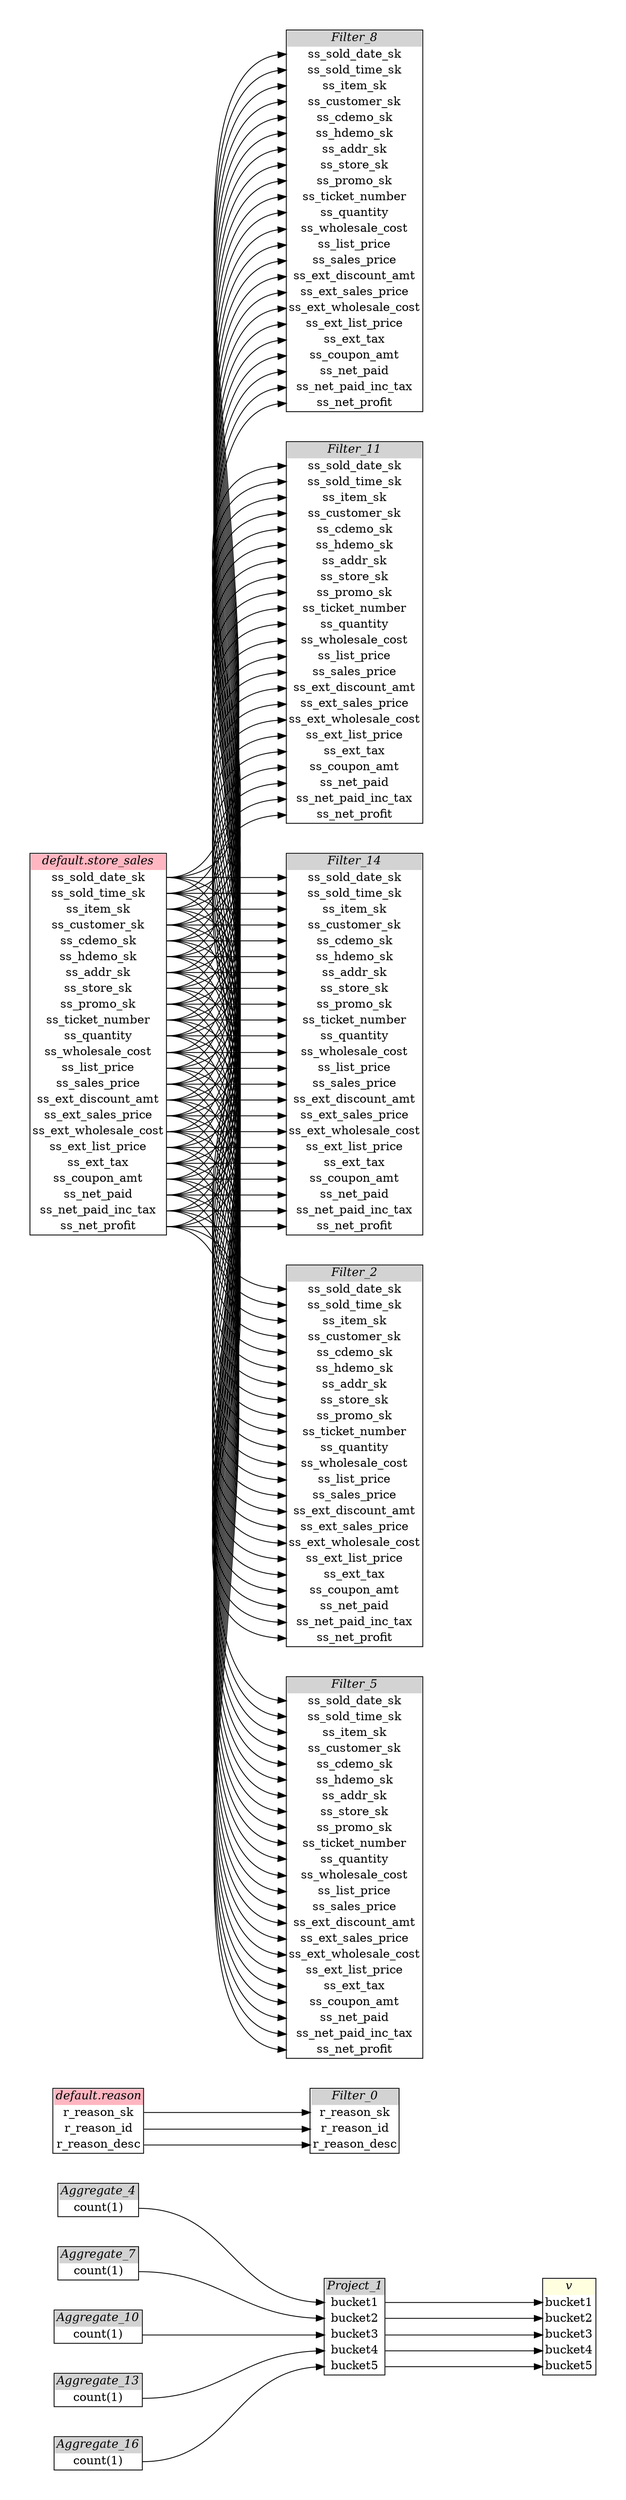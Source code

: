 // Automatically generated by TPCDSFlowTestSuite


digraph {
  graph [pad="0.5", nodesep="0.5", ranksep="2", fontname="Helvetica"];
  node [shape=plain]
  rankdir=LR;

  
"Aggregate_10" [label=<
<table border="1" cellborder="0" cellspacing="0">
  <tr><td bgcolor="lightgray" port="nodeName"><i>Aggregate_10</i></td></tr>
  <tr><td port="0">count(1)</td></tr>
</table>>];
     

"Aggregate_13" [label=<
<table border="1" cellborder="0" cellspacing="0">
  <tr><td bgcolor="lightgray" port="nodeName"><i>Aggregate_13</i></td></tr>
  <tr><td port="0">count(1)</td></tr>
</table>>];
     

"Aggregate_16" [label=<
<table border="1" cellborder="0" cellspacing="0">
  <tr><td bgcolor="lightgray" port="nodeName"><i>Aggregate_16</i></td></tr>
  <tr><td port="0">count(1)</td></tr>
</table>>];
     

"Aggregate_4" [label=<
<table border="1" cellborder="0" cellspacing="0">
  <tr><td bgcolor="lightgray" port="nodeName"><i>Aggregate_4</i></td></tr>
  <tr><td port="0">count(1)</td></tr>
</table>>];
     

"Aggregate_7" [label=<
<table border="1" cellborder="0" cellspacing="0">
  <tr><td bgcolor="lightgray" port="nodeName"><i>Aggregate_7</i></td></tr>
  <tr><td port="0">count(1)</td></tr>
</table>>];
     

"Filter_0" [label=<
<table border="1" cellborder="0" cellspacing="0">
  <tr><td bgcolor="lightgray" port="nodeName"><i>Filter_0</i></td></tr>
  <tr><td port="0">r_reason_sk</td></tr>
<tr><td port="1">r_reason_id</td></tr>
<tr><td port="2">r_reason_desc</td></tr>
</table>>];
     

"Filter_11" [label=<
<table border="1" cellborder="0" cellspacing="0">
  <tr><td bgcolor="lightgray" port="nodeName"><i>Filter_11</i></td></tr>
  <tr><td port="0">ss_sold_date_sk</td></tr>
<tr><td port="1">ss_sold_time_sk</td></tr>
<tr><td port="2">ss_item_sk</td></tr>
<tr><td port="3">ss_customer_sk</td></tr>
<tr><td port="4">ss_cdemo_sk</td></tr>
<tr><td port="5">ss_hdemo_sk</td></tr>
<tr><td port="6">ss_addr_sk</td></tr>
<tr><td port="7">ss_store_sk</td></tr>
<tr><td port="8">ss_promo_sk</td></tr>
<tr><td port="9">ss_ticket_number</td></tr>
<tr><td port="10">ss_quantity</td></tr>
<tr><td port="11">ss_wholesale_cost</td></tr>
<tr><td port="12">ss_list_price</td></tr>
<tr><td port="13">ss_sales_price</td></tr>
<tr><td port="14">ss_ext_discount_amt</td></tr>
<tr><td port="15">ss_ext_sales_price</td></tr>
<tr><td port="16">ss_ext_wholesale_cost</td></tr>
<tr><td port="17">ss_ext_list_price</td></tr>
<tr><td port="18">ss_ext_tax</td></tr>
<tr><td port="19">ss_coupon_amt</td></tr>
<tr><td port="20">ss_net_paid</td></tr>
<tr><td port="21">ss_net_paid_inc_tax</td></tr>
<tr><td port="22">ss_net_profit</td></tr>
</table>>];
     

"Filter_14" [label=<
<table border="1" cellborder="0" cellspacing="0">
  <tr><td bgcolor="lightgray" port="nodeName"><i>Filter_14</i></td></tr>
  <tr><td port="0">ss_sold_date_sk</td></tr>
<tr><td port="1">ss_sold_time_sk</td></tr>
<tr><td port="2">ss_item_sk</td></tr>
<tr><td port="3">ss_customer_sk</td></tr>
<tr><td port="4">ss_cdemo_sk</td></tr>
<tr><td port="5">ss_hdemo_sk</td></tr>
<tr><td port="6">ss_addr_sk</td></tr>
<tr><td port="7">ss_store_sk</td></tr>
<tr><td port="8">ss_promo_sk</td></tr>
<tr><td port="9">ss_ticket_number</td></tr>
<tr><td port="10">ss_quantity</td></tr>
<tr><td port="11">ss_wholesale_cost</td></tr>
<tr><td port="12">ss_list_price</td></tr>
<tr><td port="13">ss_sales_price</td></tr>
<tr><td port="14">ss_ext_discount_amt</td></tr>
<tr><td port="15">ss_ext_sales_price</td></tr>
<tr><td port="16">ss_ext_wholesale_cost</td></tr>
<tr><td port="17">ss_ext_list_price</td></tr>
<tr><td port="18">ss_ext_tax</td></tr>
<tr><td port="19">ss_coupon_amt</td></tr>
<tr><td port="20">ss_net_paid</td></tr>
<tr><td port="21">ss_net_paid_inc_tax</td></tr>
<tr><td port="22">ss_net_profit</td></tr>
</table>>];
     

"Filter_2" [label=<
<table border="1" cellborder="0" cellspacing="0">
  <tr><td bgcolor="lightgray" port="nodeName"><i>Filter_2</i></td></tr>
  <tr><td port="0">ss_sold_date_sk</td></tr>
<tr><td port="1">ss_sold_time_sk</td></tr>
<tr><td port="2">ss_item_sk</td></tr>
<tr><td port="3">ss_customer_sk</td></tr>
<tr><td port="4">ss_cdemo_sk</td></tr>
<tr><td port="5">ss_hdemo_sk</td></tr>
<tr><td port="6">ss_addr_sk</td></tr>
<tr><td port="7">ss_store_sk</td></tr>
<tr><td port="8">ss_promo_sk</td></tr>
<tr><td port="9">ss_ticket_number</td></tr>
<tr><td port="10">ss_quantity</td></tr>
<tr><td port="11">ss_wholesale_cost</td></tr>
<tr><td port="12">ss_list_price</td></tr>
<tr><td port="13">ss_sales_price</td></tr>
<tr><td port="14">ss_ext_discount_amt</td></tr>
<tr><td port="15">ss_ext_sales_price</td></tr>
<tr><td port="16">ss_ext_wholesale_cost</td></tr>
<tr><td port="17">ss_ext_list_price</td></tr>
<tr><td port="18">ss_ext_tax</td></tr>
<tr><td port="19">ss_coupon_amt</td></tr>
<tr><td port="20">ss_net_paid</td></tr>
<tr><td port="21">ss_net_paid_inc_tax</td></tr>
<tr><td port="22">ss_net_profit</td></tr>
</table>>];
     

"Filter_5" [label=<
<table border="1" cellborder="0" cellspacing="0">
  <tr><td bgcolor="lightgray" port="nodeName"><i>Filter_5</i></td></tr>
  <tr><td port="0">ss_sold_date_sk</td></tr>
<tr><td port="1">ss_sold_time_sk</td></tr>
<tr><td port="2">ss_item_sk</td></tr>
<tr><td port="3">ss_customer_sk</td></tr>
<tr><td port="4">ss_cdemo_sk</td></tr>
<tr><td port="5">ss_hdemo_sk</td></tr>
<tr><td port="6">ss_addr_sk</td></tr>
<tr><td port="7">ss_store_sk</td></tr>
<tr><td port="8">ss_promo_sk</td></tr>
<tr><td port="9">ss_ticket_number</td></tr>
<tr><td port="10">ss_quantity</td></tr>
<tr><td port="11">ss_wholesale_cost</td></tr>
<tr><td port="12">ss_list_price</td></tr>
<tr><td port="13">ss_sales_price</td></tr>
<tr><td port="14">ss_ext_discount_amt</td></tr>
<tr><td port="15">ss_ext_sales_price</td></tr>
<tr><td port="16">ss_ext_wholesale_cost</td></tr>
<tr><td port="17">ss_ext_list_price</td></tr>
<tr><td port="18">ss_ext_tax</td></tr>
<tr><td port="19">ss_coupon_amt</td></tr>
<tr><td port="20">ss_net_paid</td></tr>
<tr><td port="21">ss_net_paid_inc_tax</td></tr>
<tr><td port="22">ss_net_profit</td></tr>
</table>>];
     

"Filter_8" [label=<
<table border="1" cellborder="0" cellspacing="0">
  <tr><td bgcolor="lightgray" port="nodeName"><i>Filter_8</i></td></tr>
  <tr><td port="0">ss_sold_date_sk</td></tr>
<tr><td port="1">ss_sold_time_sk</td></tr>
<tr><td port="2">ss_item_sk</td></tr>
<tr><td port="3">ss_customer_sk</td></tr>
<tr><td port="4">ss_cdemo_sk</td></tr>
<tr><td port="5">ss_hdemo_sk</td></tr>
<tr><td port="6">ss_addr_sk</td></tr>
<tr><td port="7">ss_store_sk</td></tr>
<tr><td port="8">ss_promo_sk</td></tr>
<tr><td port="9">ss_ticket_number</td></tr>
<tr><td port="10">ss_quantity</td></tr>
<tr><td port="11">ss_wholesale_cost</td></tr>
<tr><td port="12">ss_list_price</td></tr>
<tr><td port="13">ss_sales_price</td></tr>
<tr><td port="14">ss_ext_discount_amt</td></tr>
<tr><td port="15">ss_ext_sales_price</td></tr>
<tr><td port="16">ss_ext_wholesale_cost</td></tr>
<tr><td port="17">ss_ext_list_price</td></tr>
<tr><td port="18">ss_ext_tax</td></tr>
<tr><td port="19">ss_coupon_amt</td></tr>
<tr><td port="20">ss_net_paid</td></tr>
<tr><td port="21">ss_net_paid_inc_tax</td></tr>
<tr><td port="22">ss_net_profit</td></tr>
</table>>];
     

"Project_1" [label=<
<table border="1" cellborder="0" cellspacing="0">
  <tr><td bgcolor="lightgray" port="nodeName"><i>Project_1</i></td></tr>
  <tr><td port="0">bucket1</td></tr>
<tr><td port="1">bucket2</td></tr>
<tr><td port="2">bucket3</td></tr>
<tr><td port="3">bucket4</td></tr>
<tr><td port="4">bucket5</td></tr>
</table>>];
     

"default.reason" [label=<
<table border="1" cellborder="0" cellspacing="0">
  <tr><td bgcolor="lightpink" port="nodeName"><i>default.reason</i></td></tr>
  <tr><td port="0">r_reason_sk</td></tr>
<tr><td port="1">r_reason_id</td></tr>
<tr><td port="2">r_reason_desc</td></tr>
</table>>];
     

"default.store_sales" [label=<
<table border="1" cellborder="0" cellspacing="0">
  <tr><td bgcolor="lightpink" port="nodeName"><i>default.store_sales</i></td></tr>
  <tr><td port="0">ss_sold_date_sk</td></tr>
<tr><td port="1">ss_sold_time_sk</td></tr>
<tr><td port="2">ss_item_sk</td></tr>
<tr><td port="3">ss_customer_sk</td></tr>
<tr><td port="4">ss_cdemo_sk</td></tr>
<tr><td port="5">ss_hdemo_sk</td></tr>
<tr><td port="6">ss_addr_sk</td></tr>
<tr><td port="7">ss_store_sk</td></tr>
<tr><td port="8">ss_promo_sk</td></tr>
<tr><td port="9">ss_ticket_number</td></tr>
<tr><td port="10">ss_quantity</td></tr>
<tr><td port="11">ss_wholesale_cost</td></tr>
<tr><td port="12">ss_list_price</td></tr>
<tr><td port="13">ss_sales_price</td></tr>
<tr><td port="14">ss_ext_discount_amt</td></tr>
<tr><td port="15">ss_ext_sales_price</td></tr>
<tr><td port="16">ss_ext_wholesale_cost</td></tr>
<tr><td port="17">ss_ext_list_price</td></tr>
<tr><td port="18">ss_ext_tax</td></tr>
<tr><td port="19">ss_coupon_amt</td></tr>
<tr><td port="20">ss_net_paid</td></tr>
<tr><td port="21">ss_net_paid_inc_tax</td></tr>
<tr><td port="22">ss_net_profit</td></tr>
</table>>];
     

"v" [label=<
<table border="1" cellborder="0" cellspacing="0">
  <tr><td bgcolor="lightyellow" port="nodeName"><i>v</i></td></tr>
  <tr><td port="0">bucket1</td></tr>
<tr><td port="1">bucket2</td></tr>
<tr><td port="2">bucket3</td></tr>
<tr><td port="3">bucket4</td></tr>
<tr><td port="4">bucket5</td></tr>
</table>>];
     
  "Aggregate_10":0 -> "Project_1":2
"Aggregate_13":0 -> "Project_1":3
"Aggregate_16":0 -> "Project_1":4
"Aggregate_4":0 -> "Project_1":0
"Aggregate_7":0 -> "Project_1":1
"Project_1":0 -> "v":0;
"Project_1":1 -> "v":1;
"Project_1":2 -> "v":2;
"Project_1":3 -> "v":3;
"Project_1":4 -> "v":4;
"default.reason":0 -> "Filter_0":0;
"default.reason":1 -> "Filter_0":1;
"default.reason":2 -> "Filter_0":2;
"default.store_sales":0 -> "Filter_11":0;
"default.store_sales":0 -> "Filter_14":0;
"default.store_sales":0 -> "Filter_2":0;
"default.store_sales":0 -> "Filter_5":0;
"default.store_sales":0 -> "Filter_8":0;
"default.store_sales":1 -> "Filter_11":1;
"default.store_sales":1 -> "Filter_14":1;
"default.store_sales":1 -> "Filter_2":1;
"default.store_sales":1 -> "Filter_5":1;
"default.store_sales":1 -> "Filter_8":1;
"default.store_sales":10 -> "Filter_11":10;
"default.store_sales":10 -> "Filter_14":10;
"default.store_sales":10 -> "Filter_2":10;
"default.store_sales":10 -> "Filter_5":10;
"default.store_sales":10 -> "Filter_8":10;
"default.store_sales":11 -> "Filter_11":11;
"default.store_sales":11 -> "Filter_14":11;
"default.store_sales":11 -> "Filter_2":11;
"default.store_sales":11 -> "Filter_5":11;
"default.store_sales":11 -> "Filter_8":11;
"default.store_sales":12 -> "Filter_11":12;
"default.store_sales":12 -> "Filter_14":12;
"default.store_sales":12 -> "Filter_2":12;
"default.store_sales":12 -> "Filter_5":12;
"default.store_sales":12 -> "Filter_8":12;
"default.store_sales":13 -> "Filter_11":13;
"default.store_sales":13 -> "Filter_14":13;
"default.store_sales":13 -> "Filter_2":13;
"default.store_sales":13 -> "Filter_5":13;
"default.store_sales":13 -> "Filter_8":13;
"default.store_sales":14 -> "Filter_11":14;
"default.store_sales":14 -> "Filter_14":14;
"default.store_sales":14 -> "Filter_2":14;
"default.store_sales":14 -> "Filter_5":14;
"default.store_sales":14 -> "Filter_8":14;
"default.store_sales":15 -> "Filter_11":15;
"default.store_sales":15 -> "Filter_14":15;
"default.store_sales":15 -> "Filter_2":15;
"default.store_sales":15 -> "Filter_5":15;
"default.store_sales":15 -> "Filter_8":15;
"default.store_sales":16 -> "Filter_11":16;
"default.store_sales":16 -> "Filter_14":16;
"default.store_sales":16 -> "Filter_2":16;
"default.store_sales":16 -> "Filter_5":16;
"default.store_sales":16 -> "Filter_8":16;
"default.store_sales":17 -> "Filter_11":17;
"default.store_sales":17 -> "Filter_14":17;
"default.store_sales":17 -> "Filter_2":17;
"default.store_sales":17 -> "Filter_5":17;
"default.store_sales":17 -> "Filter_8":17;
"default.store_sales":18 -> "Filter_11":18;
"default.store_sales":18 -> "Filter_14":18;
"default.store_sales":18 -> "Filter_2":18;
"default.store_sales":18 -> "Filter_5":18;
"default.store_sales":18 -> "Filter_8":18;
"default.store_sales":19 -> "Filter_11":19;
"default.store_sales":19 -> "Filter_14":19;
"default.store_sales":19 -> "Filter_2":19;
"default.store_sales":19 -> "Filter_5":19;
"default.store_sales":19 -> "Filter_8":19;
"default.store_sales":2 -> "Filter_11":2;
"default.store_sales":2 -> "Filter_14":2;
"default.store_sales":2 -> "Filter_2":2;
"default.store_sales":2 -> "Filter_5":2;
"default.store_sales":2 -> "Filter_8":2;
"default.store_sales":20 -> "Filter_11":20;
"default.store_sales":20 -> "Filter_14":20;
"default.store_sales":20 -> "Filter_2":20;
"default.store_sales":20 -> "Filter_5":20;
"default.store_sales":20 -> "Filter_8":20;
"default.store_sales":21 -> "Filter_11":21;
"default.store_sales":21 -> "Filter_14":21;
"default.store_sales":21 -> "Filter_2":21;
"default.store_sales":21 -> "Filter_5":21;
"default.store_sales":21 -> "Filter_8":21;
"default.store_sales":22 -> "Filter_11":22;
"default.store_sales":22 -> "Filter_14":22;
"default.store_sales":22 -> "Filter_2":22;
"default.store_sales":22 -> "Filter_5":22;
"default.store_sales":22 -> "Filter_8":22;
"default.store_sales":3 -> "Filter_11":3;
"default.store_sales":3 -> "Filter_14":3;
"default.store_sales":3 -> "Filter_2":3;
"default.store_sales":3 -> "Filter_5":3;
"default.store_sales":3 -> "Filter_8":3;
"default.store_sales":4 -> "Filter_11":4;
"default.store_sales":4 -> "Filter_14":4;
"default.store_sales":4 -> "Filter_2":4;
"default.store_sales":4 -> "Filter_5":4;
"default.store_sales":4 -> "Filter_8":4;
"default.store_sales":5 -> "Filter_11":5;
"default.store_sales":5 -> "Filter_14":5;
"default.store_sales":5 -> "Filter_2":5;
"default.store_sales":5 -> "Filter_5":5;
"default.store_sales":5 -> "Filter_8":5;
"default.store_sales":6 -> "Filter_11":6;
"default.store_sales":6 -> "Filter_14":6;
"default.store_sales":6 -> "Filter_2":6;
"default.store_sales":6 -> "Filter_5":6;
"default.store_sales":6 -> "Filter_8":6;
"default.store_sales":7 -> "Filter_11":7;
"default.store_sales":7 -> "Filter_14":7;
"default.store_sales":7 -> "Filter_2":7;
"default.store_sales":7 -> "Filter_5":7;
"default.store_sales":7 -> "Filter_8":7;
"default.store_sales":8 -> "Filter_11":8;
"default.store_sales":8 -> "Filter_14":8;
"default.store_sales":8 -> "Filter_2":8;
"default.store_sales":8 -> "Filter_5":8;
"default.store_sales":8 -> "Filter_8":8;
"default.store_sales":9 -> "Filter_11":9;
"default.store_sales":9 -> "Filter_14":9;
"default.store_sales":9 -> "Filter_2":9;
"default.store_sales":9 -> "Filter_5":9;
"default.store_sales":9 -> "Filter_8":9;
}
       